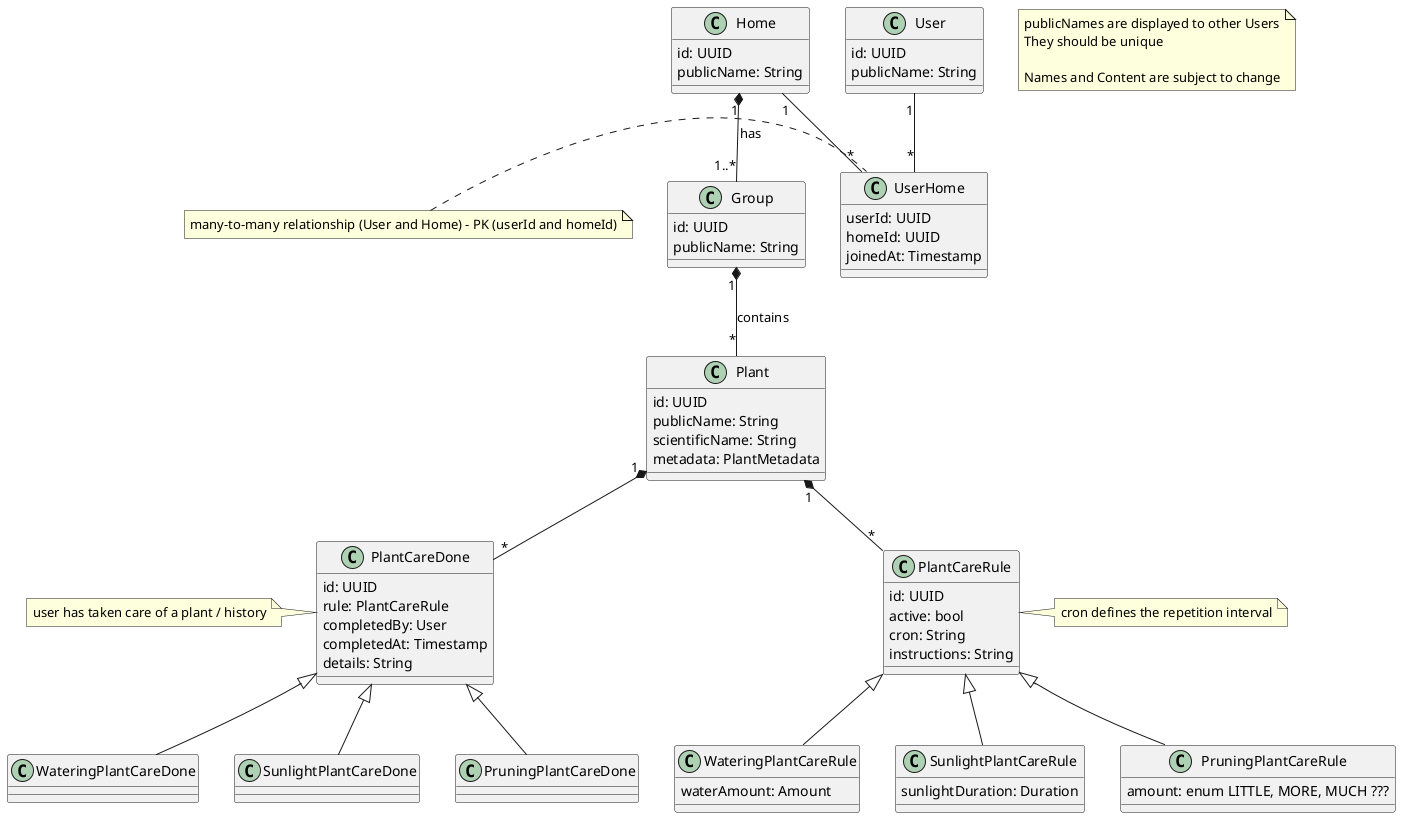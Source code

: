 @startuml

note as N1
  publicNames are displayed to other Users
  They should be unique

  Names and Content are subject to change
end note

class User {
  id: UUID
  publicName: String
}

class Home {
  id: UUID
  publicName: String
}

class UserHome {
  userId: UUID
  homeId: UUID
  joinedAt: Timestamp
}
note left: many-to-many relationship (User and Home) - PK (userId and homeId)

class Group {
  id: UUID
  publicName: String
}

class Plant {
  id: UUID
  publicName: String
  scientificName: String
  metadata: PlantMetadata
}

class PlantCareDone {
  id: UUID
  rule: PlantCareRule
  completedBy: User
  completedAt: Timestamp
  details: String
}
note left: user has taken care of a plant / history

class WateringPlantCareDone {}

class SunlightPlantCareDone {}

class PruningPlantCareDone {}

class PlantCareRule {
  id: UUID
  active: bool
  cron: String
  instructions: String
}
note right: cron defines the repetition interval

class WateringPlantCareRule {
  waterAmount: Amount
}

class SunlightPlantCareRule {
  sunlightDuration: Duration
}

class PruningPlantCareRule {
  amount: enum LITTLE, MORE, MUCH ???
}

User "1" -- "*" UserHome
Home "1" -- "*" UserHome
Home "1" *-- "1..*" Group : has
Group "1" *-- "*" Plant : contains

Plant "1" *-- "*" PlantCareDone
Plant "1" *-- "*" PlantCareRule

PlantCareDone <|-- WateringPlantCareDone
PlantCareDone <|-- SunlightPlantCareDone
PlantCareDone <|-- PruningPlantCareDone

PlantCareRule <|-- WateringPlantCareRule
PlantCareRule <|-- SunlightPlantCareRule
PlantCareRule <|-- PruningPlantCareRule

@enduml
